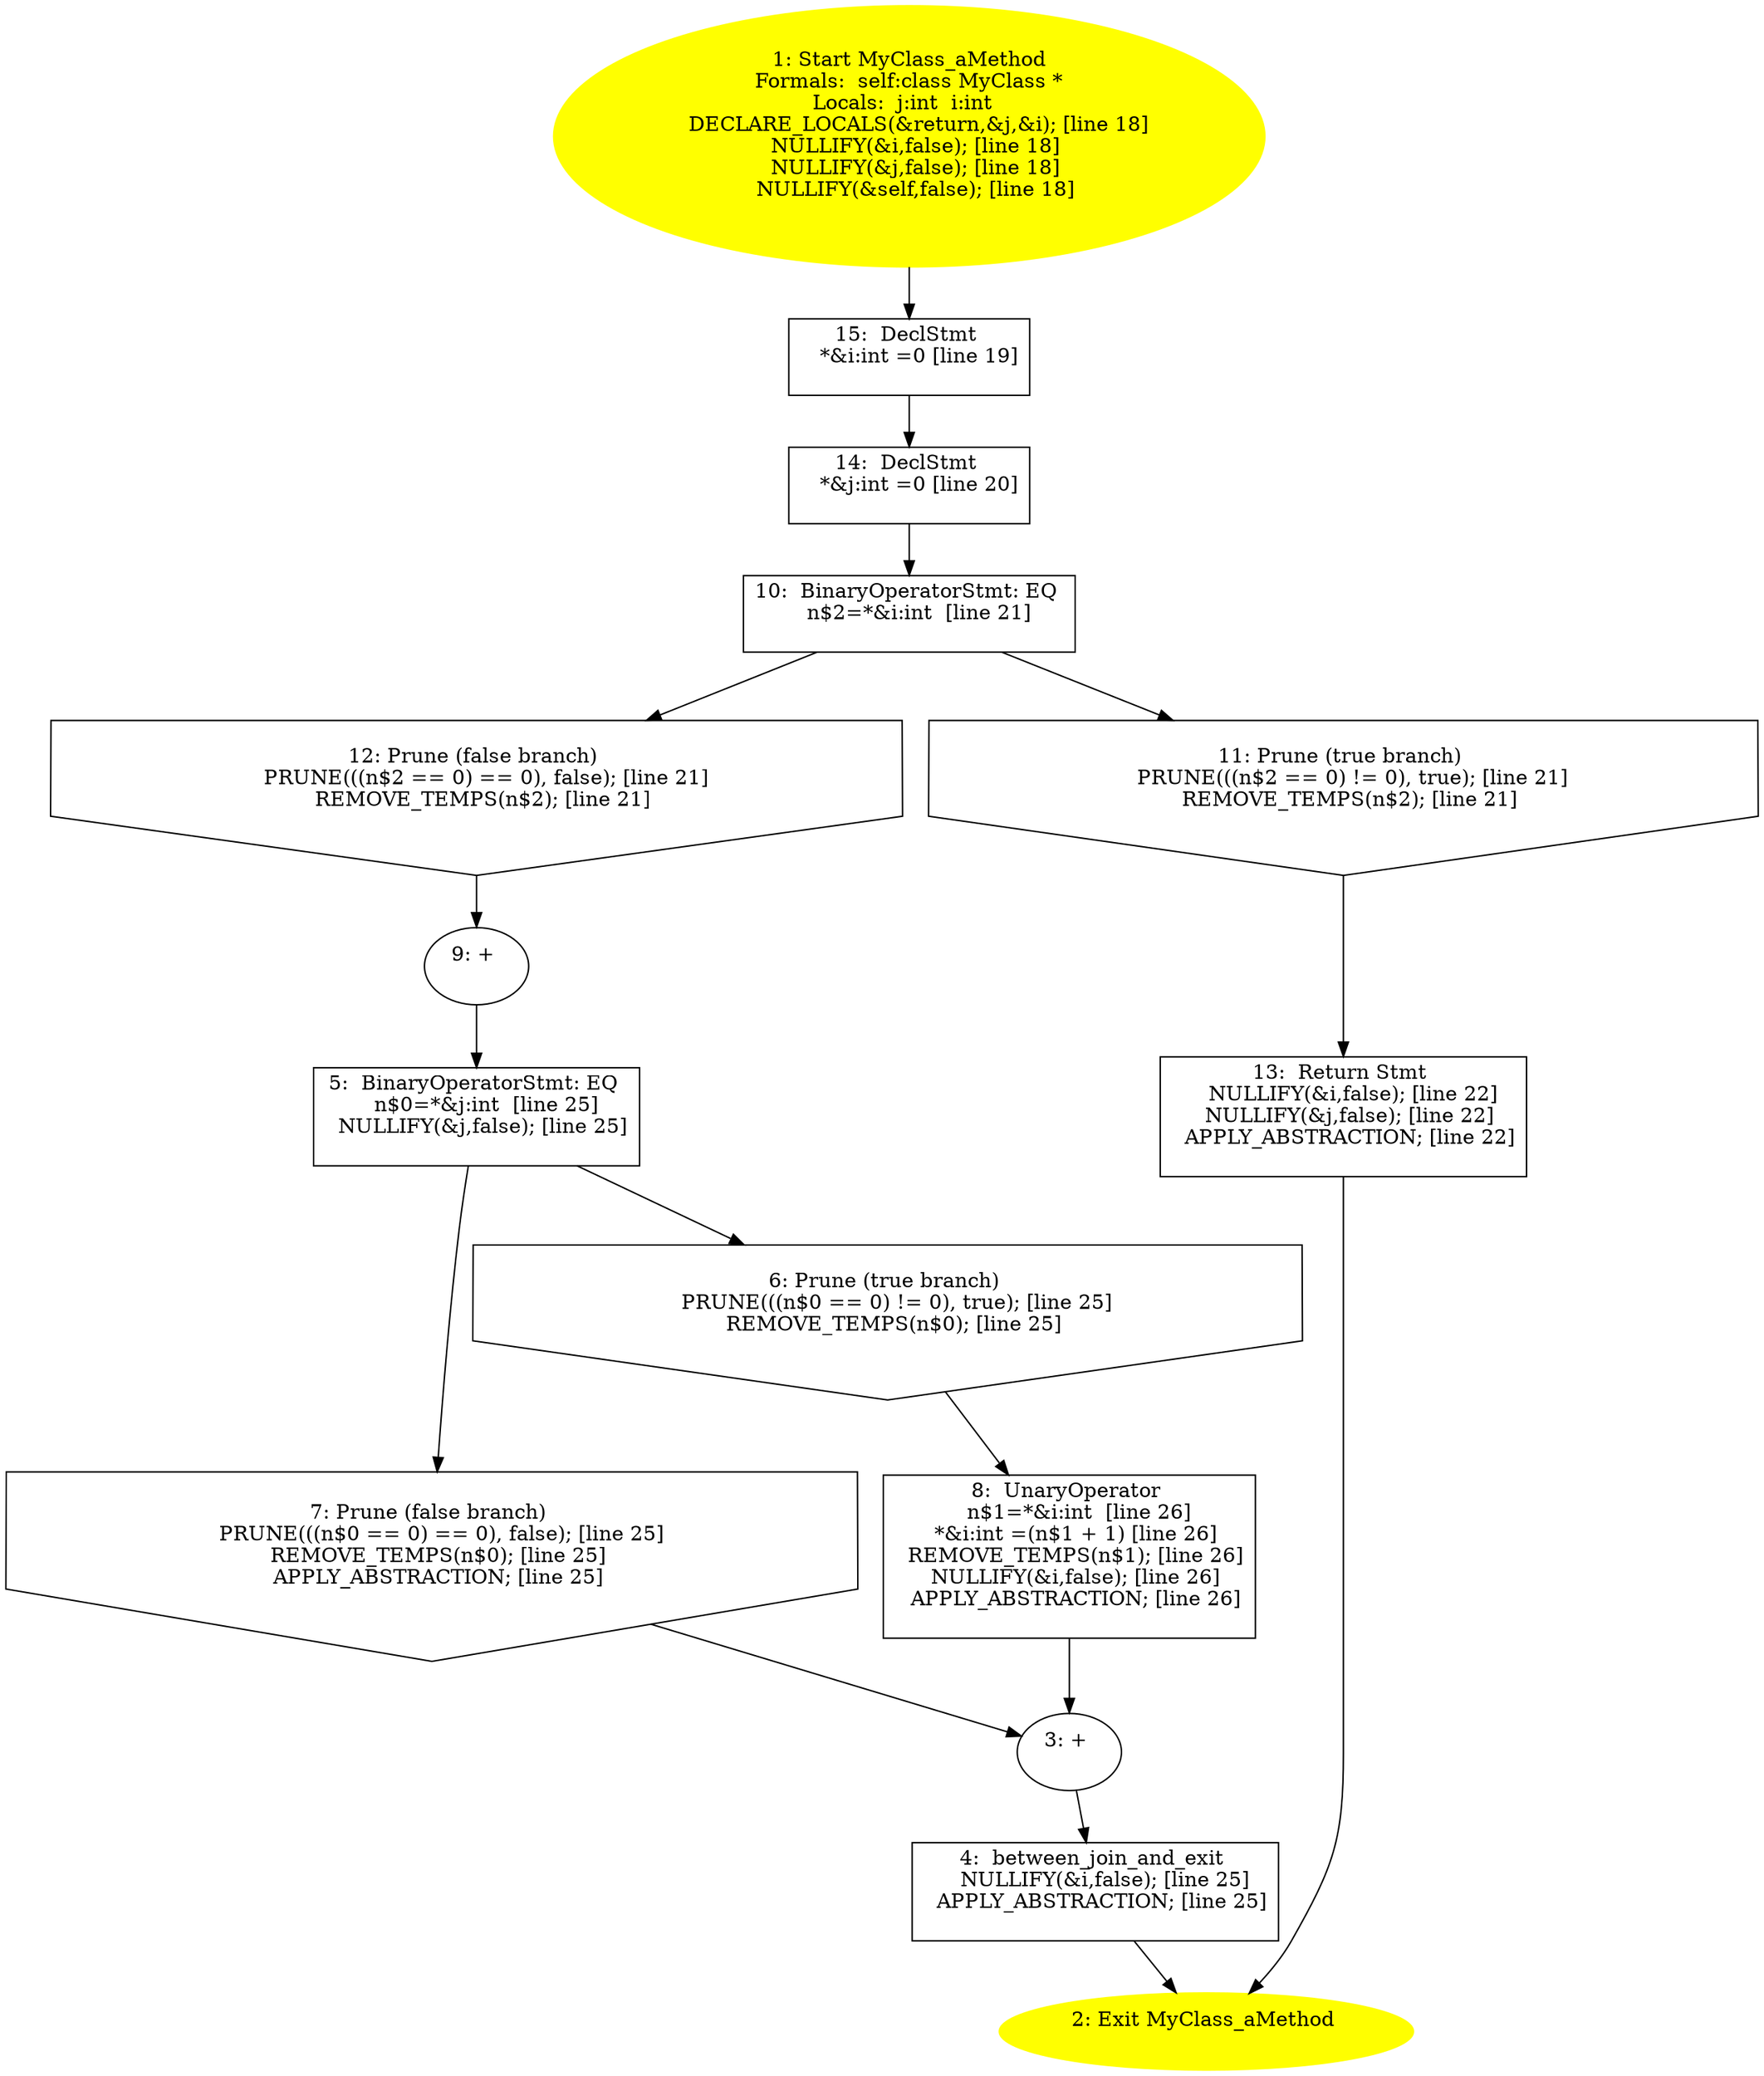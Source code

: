 digraph iCFG {
15 [label="15:  DeclStmt \n   *&i:int =0 [line 19]\n " shape="box"]
	

	 15 -> 14 ;
14 [label="14:  DeclStmt \n   *&j:int =0 [line 20]\n " shape="box"]
	

	 14 -> 10 ;
13 [label="13:  Return Stmt \n   NULLIFY(&i,false); [line 22]\n  NULLIFY(&j,false); [line 22]\n  APPLY_ABSTRACTION; [line 22]\n " shape="box"]
	

	 13 -> 2 ;
12 [label="12: Prune (false branch) \n   PRUNE(((n$2 == 0) == 0), false); [line 21]\n  REMOVE_TEMPS(n$2); [line 21]\n " shape="invhouse"]
	

	 12 -> 9 ;
11 [label="11: Prune (true branch) \n   PRUNE(((n$2 == 0) != 0), true); [line 21]\n  REMOVE_TEMPS(n$2); [line 21]\n " shape="invhouse"]
	

	 11 -> 13 ;
10 [label="10:  BinaryOperatorStmt: EQ \n   n$2=*&i:int  [line 21]\n " shape="box"]
	

	 10 -> 11 ;
	 10 -> 12 ;
9 [label="9: + \n  " ]
	

	 9 -> 5 ;
8 [label="8:  UnaryOperator \n   n$1=*&i:int  [line 26]\n  *&i:int =(n$1 + 1) [line 26]\n  REMOVE_TEMPS(n$1); [line 26]\n  NULLIFY(&i,false); [line 26]\n  APPLY_ABSTRACTION; [line 26]\n " shape="box"]
	

	 8 -> 3 ;
7 [label="7: Prune (false branch) \n   PRUNE(((n$0 == 0) == 0), false); [line 25]\n  REMOVE_TEMPS(n$0); [line 25]\n  APPLY_ABSTRACTION; [line 25]\n " shape="invhouse"]
	

	 7 -> 3 ;
6 [label="6: Prune (true branch) \n   PRUNE(((n$0 == 0) != 0), true); [line 25]\n  REMOVE_TEMPS(n$0); [line 25]\n " shape="invhouse"]
	

	 6 -> 8 ;
5 [label="5:  BinaryOperatorStmt: EQ \n   n$0=*&j:int  [line 25]\n  NULLIFY(&j,false); [line 25]\n " shape="box"]
	

	 5 -> 6 ;
	 5 -> 7 ;
4 [label="4:  between_join_and_exit \n   NULLIFY(&i,false); [line 25]\n  APPLY_ABSTRACTION; [line 25]\n " shape="box"]
	

	 4 -> 2 ;
3 [label="3: + \n  " ]
	

	 3 -> 4 ;
2 [label="2: Exit MyClass_aMethod \n  " color=yellow style=filled]
	

1 [label="1: Start MyClass_aMethod\nFormals:  self:class MyClass *\nLocals:  j:int  i:int  \n   DECLARE_LOCALS(&return,&j,&i); [line 18]\n  NULLIFY(&i,false); [line 18]\n  NULLIFY(&j,false); [line 18]\n  NULLIFY(&self,false); [line 18]\n " color=yellow style=filled]
	

	 1 -> 15 ;
}
